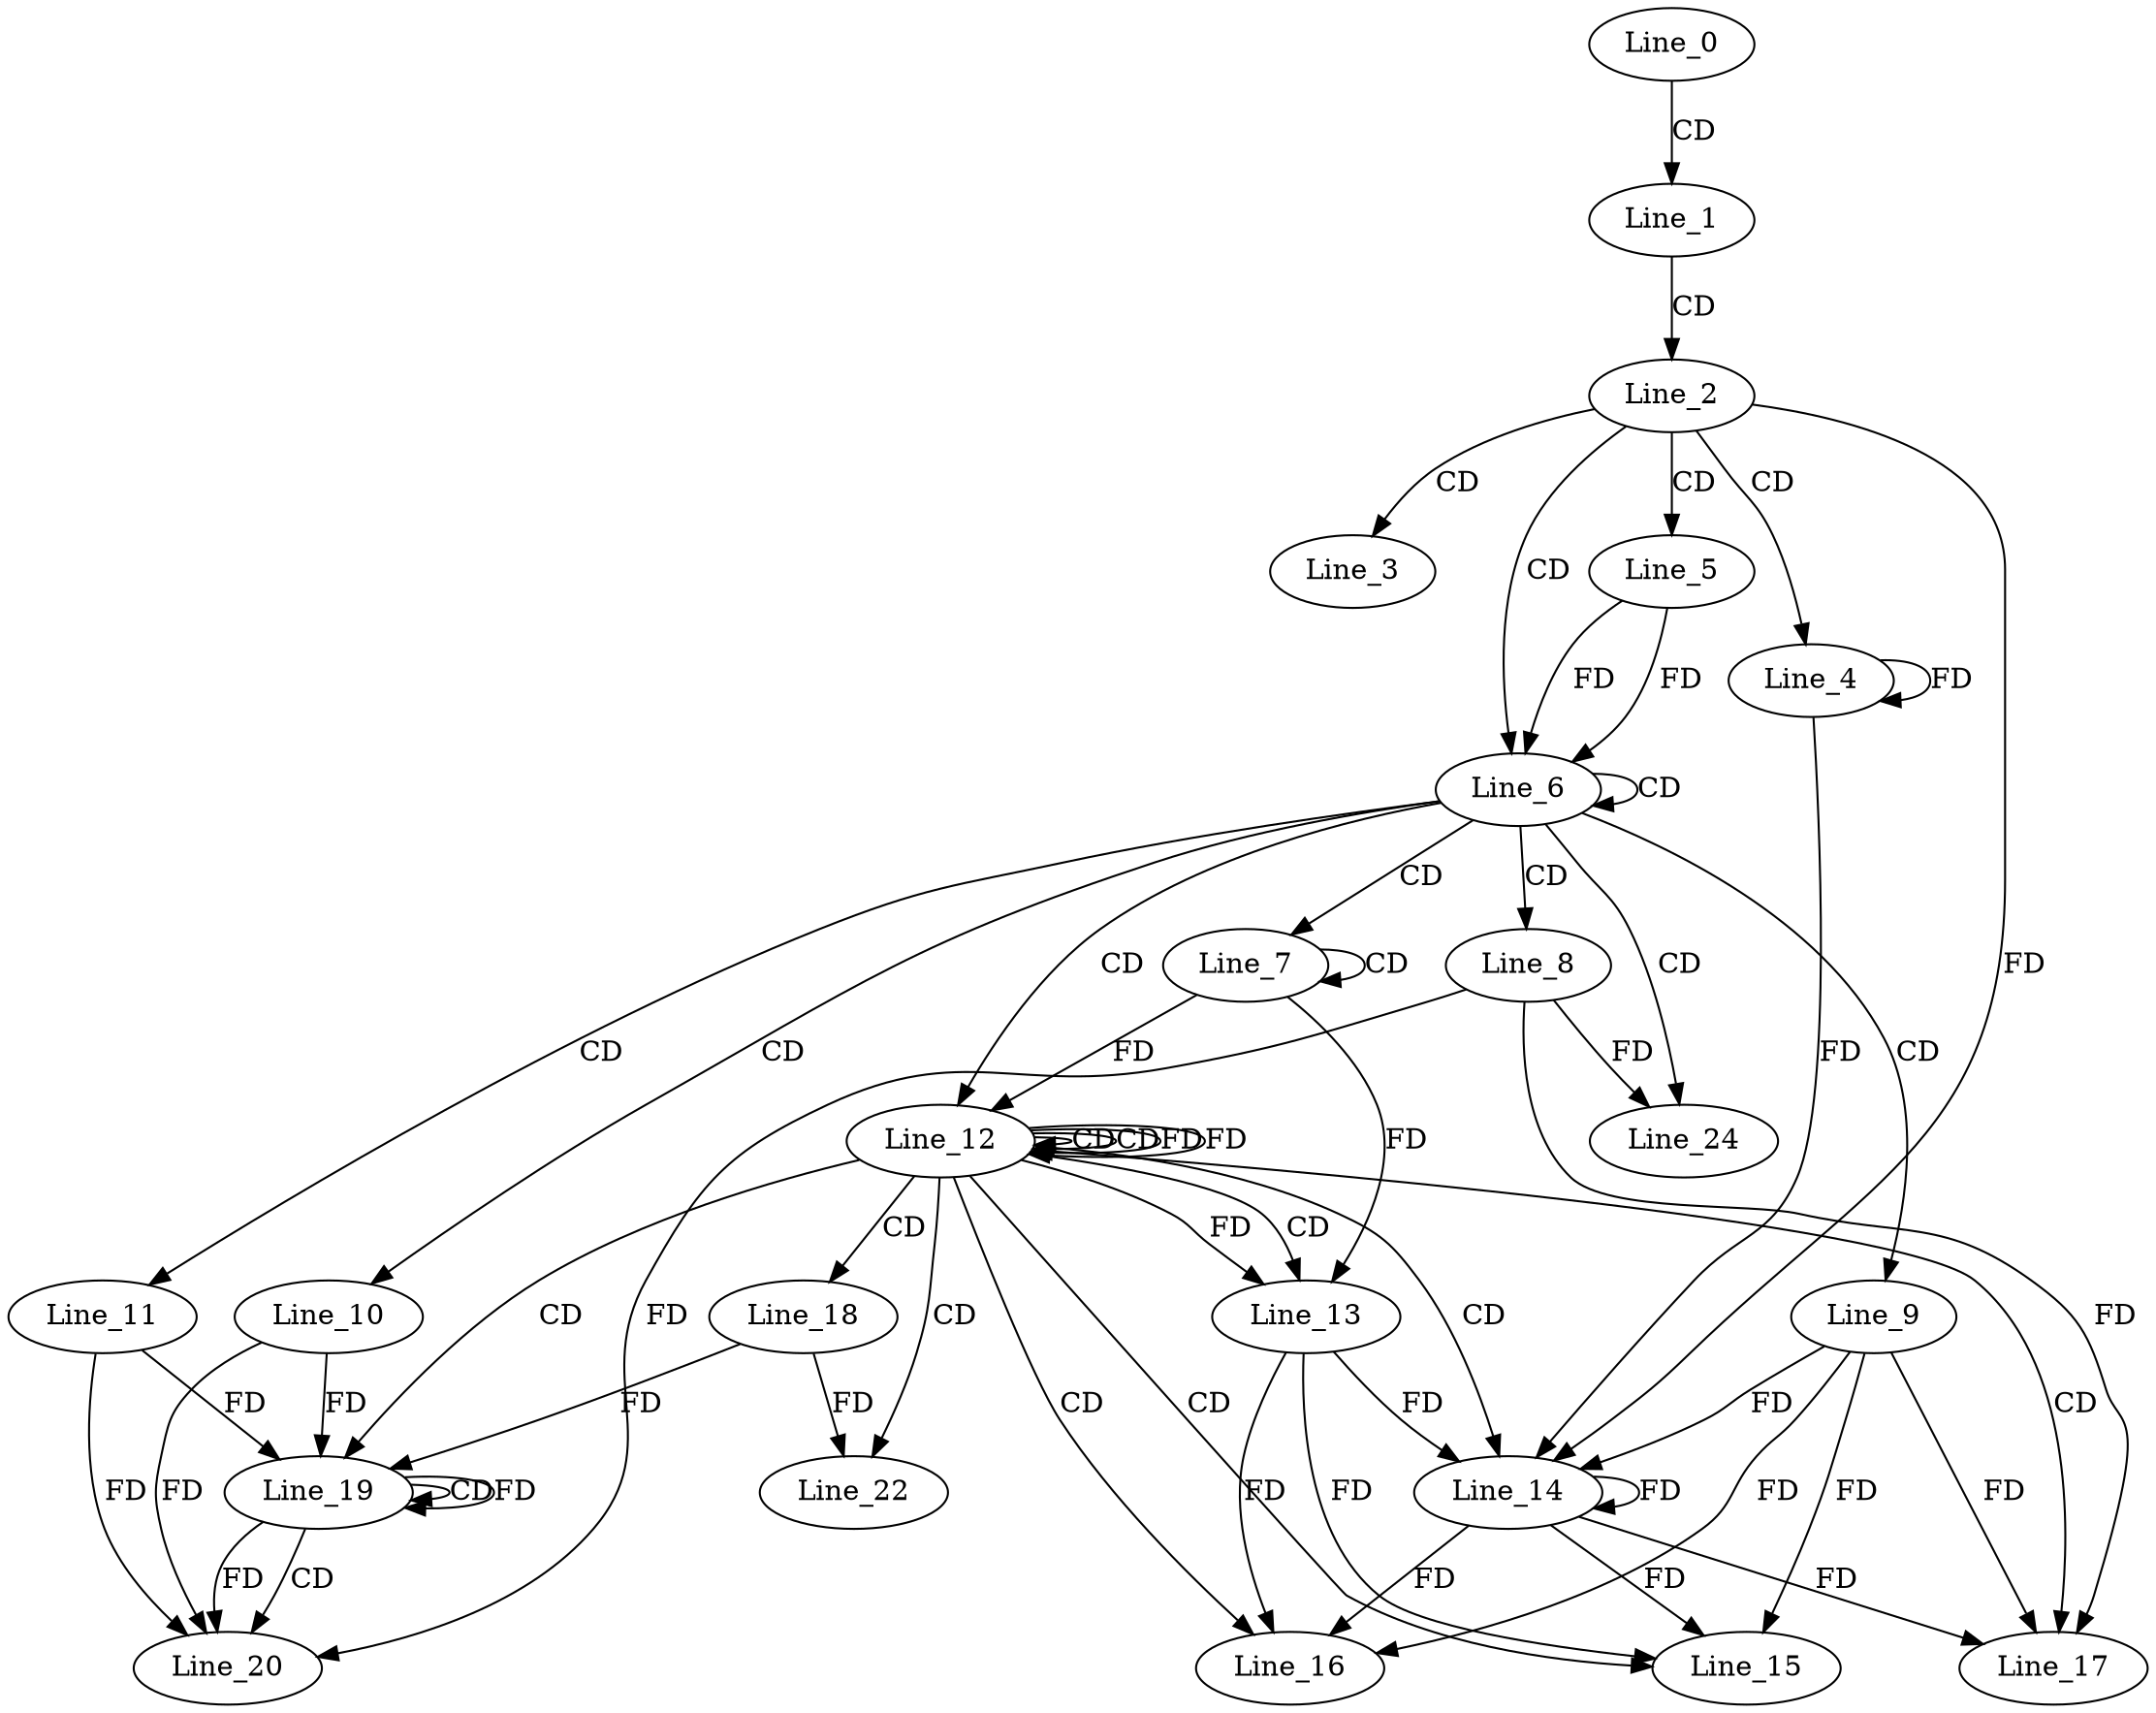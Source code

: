 digraph G {
  Line_0;
  Line_1;
  Line_2;
  Line_3;
  Line_4;
  Line_5;
  Line_6;
  Line_6;
  Line_7;
  Line_7;
  Line_8;
  Line_9;
  Line_10;
  Line_11;
  Line_12;
  Line_12;
  Line_12;
  Line_12;
  Line_13;
  Line_13;
  Line_14;
  Line_14;
  Line_15;
  Line_15;
  Line_16;
  Line_16;
  Line_17;
  Line_18;
  Line_19;
  Line_19;
  Line_19;
  Line_20;
  Line_22;
  Line_24;
  Line_0 -> Line_1 [ label="CD" ];
  Line_1 -> Line_2 [ label="CD" ];
  Line_2 -> Line_3 [ label="CD" ];
  Line_2 -> Line_4 [ label="CD" ];
  Line_4 -> Line_4 [ label="FD" ];
  Line_2 -> Line_5 [ label="CD" ];
  Line_2 -> Line_6 [ label="CD" ];
  Line_5 -> Line_6 [ label="FD" ];
  Line_6 -> Line_6 [ label="CD" ];
  Line_5 -> Line_6 [ label="FD" ];
  Line_6 -> Line_7 [ label="CD" ];
  Line_7 -> Line_7 [ label="CD" ];
  Line_6 -> Line_8 [ label="CD" ];
  Line_6 -> Line_9 [ label="CD" ];
  Line_6 -> Line_10 [ label="CD" ];
  Line_6 -> Line_11 [ label="CD" ];
  Line_6 -> Line_12 [ label="CD" ];
  Line_12 -> Line_12 [ label="CD" ];
  Line_12 -> Line_12 [ label="CD" ];
  Line_7 -> Line_12 [ label="FD" ];
  Line_12 -> Line_12 [ label="FD" ];
  Line_12 -> Line_13 [ label="CD" ];
  Line_7 -> Line_13 [ label="FD" ];
  Line_12 -> Line_13 [ label="FD" ];
  Line_12 -> Line_14 [ label="CD" ];
  Line_14 -> Line_14 [ label="FD" ];
  Line_9 -> Line_14 [ label="FD" ];
  Line_2 -> Line_14 [ label="FD" ];
  Line_4 -> Line_14 [ label="FD" ];
  Line_13 -> Line_14 [ label="FD" ];
  Line_12 -> Line_15 [ label="CD" ];
  Line_14 -> Line_15 [ label="FD" ];
  Line_9 -> Line_15 [ label="FD" ];
  Line_13 -> Line_15 [ label="FD" ];
  Line_12 -> Line_16 [ label="CD" ];
  Line_14 -> Line_16 [ label="FD" ];
  Line_9 -> Line_16 [ label="FD" ];
  Line_13 -> Line_16 [ label="FD" ];
  Line_12 -> Line_17 [ label="CD" ];
  Line_8 -> Line_17 [ label="FD" ];
  Line_14 -> Line_17 [ label="FD" ];
  Line_9 -> Line_17 [ label="FD" ];
  Line_12 -> Line_18 [ label="CD" ];
  Line_12 -> Line_19 [ label="CD" ];
  Line_19 -> Line_19 [ label="CD" ];
  Line_19 -> Line_19 [ label="FD" ];
  Line_11 -> Line_19 [ label="FD" ];
  Line_18 -> Line_19 [ label="FD" ];
  Line_10 -> Line_19 [ label="FD" ];
  Line_19 -> Line_20 [ label="CD" ];
  Line_8 -> Line_20 [ label="FD" ];
  Line_10 -> Line_20 [ label="FD" ];
  Line_19 -> Line_20 [ label="FD" ];
  Line_11 -> Line_20 [ label="FD" ];
  Line_12 -> Line_22 [ label="CD" ];
  Line_18 -> Line_22 [ label="FD" ];
  Line_6 -> Line_24 [ label="CD" ];
  Line_8 -> Line_24 [ label="FD" ];
  Line_12 -> Line_12 [ label="FD" ];
}
